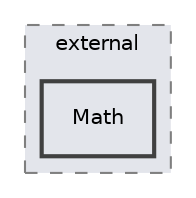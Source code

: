 digraph "C:/__PR00F__/___developing___/projects/PGE/PGE/PURE/include/external/Math"
{
 // LATEX_PDF_SIZE
  edge [fontname="Helvetica",fontsize="10",labelfontname="Helvetica",labelfontsize="10"];
  node [fontname="Helvetica",fontsize="10",shape=record];
  compound=true
  subgraph clusterdir_084c3372eb33ddff2f732c4dd4944db2 {
    graph [ bgcolor="#e3e5eb", pencolor="grey50", style="filled,dashed,", label="external", fontname="Helvetica", fontsize="10", URL="dir_084c3372eb33ddff2f732c4dd4944db2.html"]
  dir_9d30ab6d856101f155ec4c9a8abd135d [shape=box, label="Math", style="filled,bold,", fillcolor="#e3e5eb", color="grey25", URL="dir_9d30ab6d856101f155ec4c9a8abd135d.html"];
  }
}
